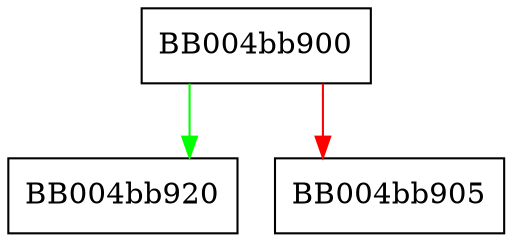 digraph ossl_qrl_get_suite_max_forged_pkt {
  node [shape="box"];
  graph [splines=ortho];
  BB004bb900 -> BB004bb920 [color="green"];
  BB004bb900 -> BB004bb905 [color="red"];
}